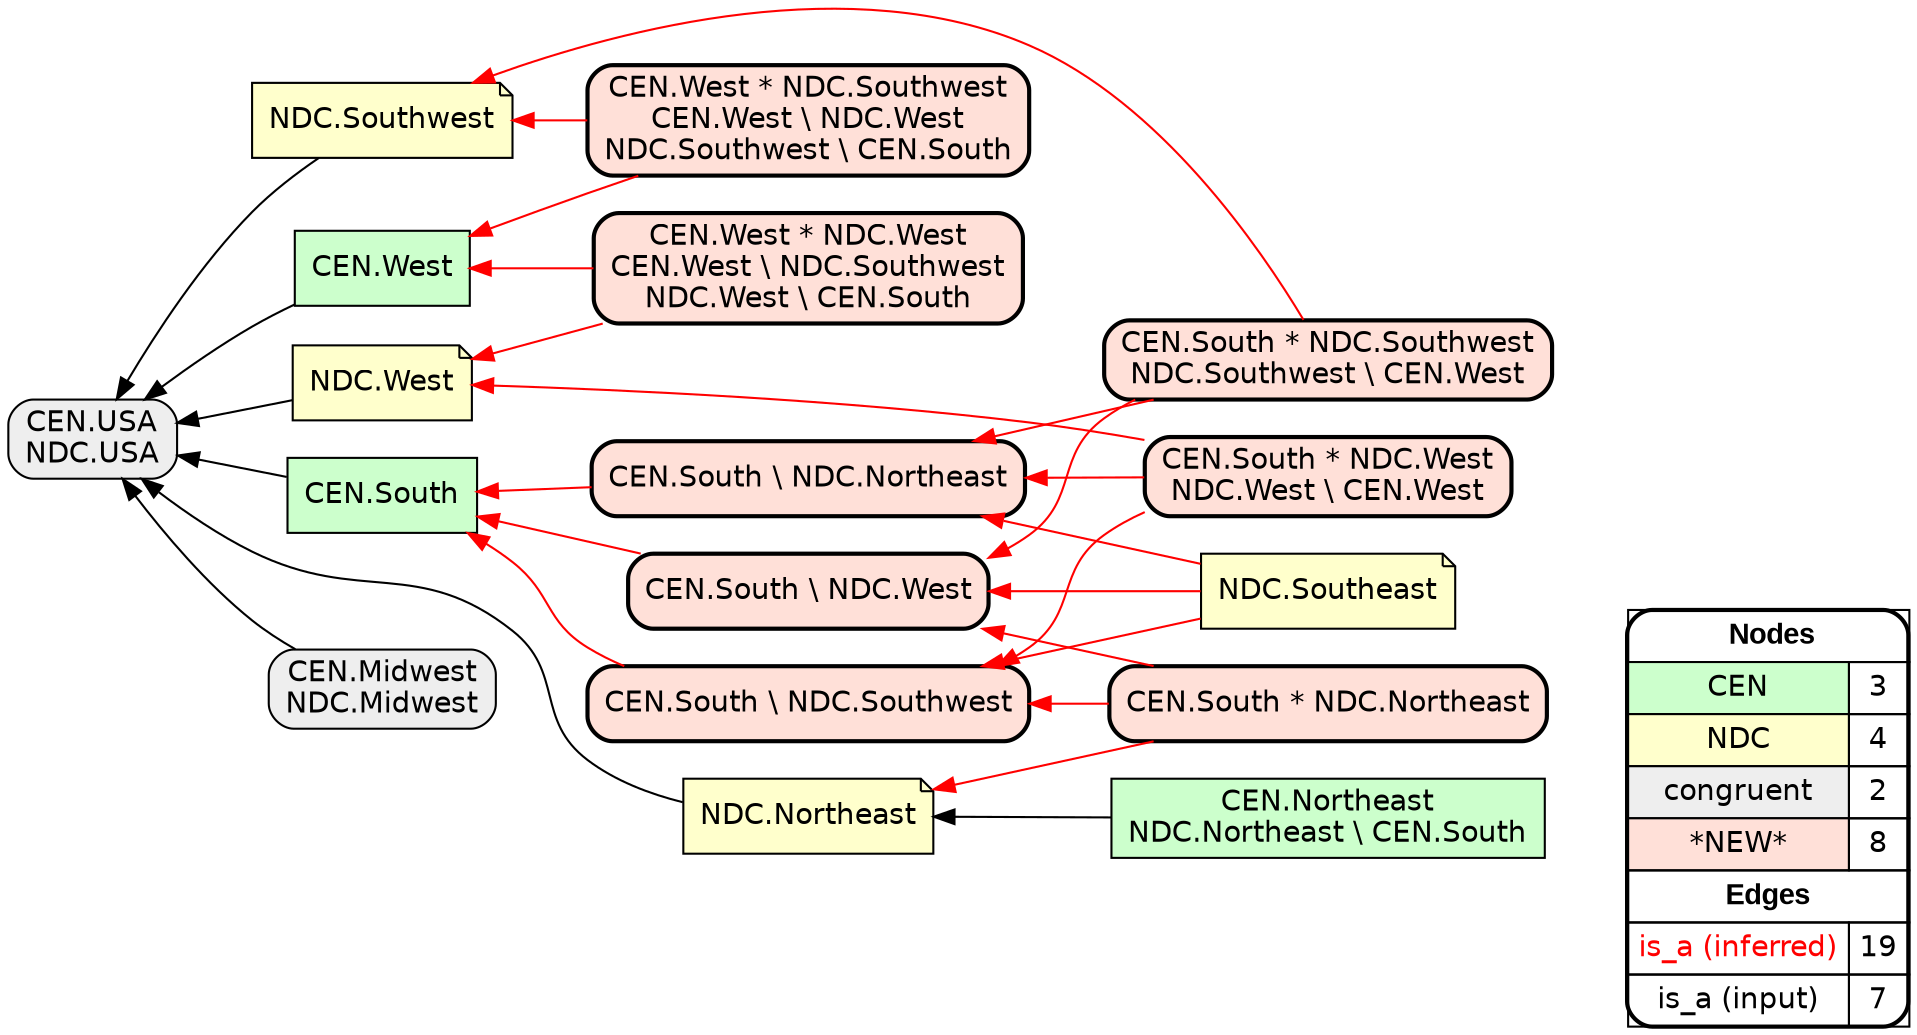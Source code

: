 digraph{
rankdir=RL
node[shape=box style=filled fillcolor="#CCFFCC" fontname="helvetica"] 
"CEN.Northeast\nNDC.Northeast \\ CEN.South"
"CEN.West"
"CEN.South"
node[shape=note style=filled fillcolor="#FFFFCC" fontname="helvetica"] 
"NDC.Southwest"
"NDC.West"
"NDC.Northeast"
"NDC.Southeast"
node[shape=box style="filled,rounded" fillcolor="#EEEEEE" fontname="helvetica"] 
"CEN.Midwest\nNDC.Midwest"
"CEN.USA\nNDC.USA"
node[shape=box style="filled,rounded,bold" fillcolor="#FFE0D8" fontname="helvetica"] 
"CEN.South \\ NDC.West"
"CEN.West * NDC.Southwest\nCEN.West \\ NDC.West\nNDC.Southwest \\ CEN.South"
"CEN.South \\ NDC.Southwest"
"CEN.South \\ NDC.Northeast"
"CEN.West * NDC.West\nCEN.West \\ NDC.Southwest\nNDC.West \\ CEN.South"
"CEN.South * NDC.Southwest\nNDC.Southwest \\ CEN.West"
"CEN.South * NDC.Northeast"
"CEN.South * NDC.West\nNDC.West \\ CEN.West"
edge[arrowhead=normal style=dotted color="#000000" constraint=true penwidth=1]
edge[arrowhead=normal style=solid color="#FF0000" constraint=true penwidth=1]
"CEN.South * NDC.Northeast" -> "NDC.Northeast"
"CEN.South * NDC.Southwest\nNDC.Southwest \\ CEN.West" -> "CEN.South \\ NDC.Northeast"
"NDC.Southeast" -> "CEN.South \\ NDC.West"
"CEN.South * NDC.Southwest\nNDC.Southwest \\ CEN.West" -> "CEN.South \\ NDC.West"
"CEN.South * NDC.West\nNDC.West \\ CEN.West" -> "NDC.West"
"CEN.South * NDC.West\nNDC.West \\ CEN.West" -> "CEN.South \\ NDC.Southwest"
"CEN.South \\ NDC.Southwest" -> "CEN.South"
"CEN.West * NDC.Southwest\nCEN.West \\ NDC.West\nNDC.Southwest \\ CEN.South" -> "CEN.West"
"CEN.South * NDC.Southwest\nNDC.Southwest \\ CEN.West" -> "NDC.Southwest"
"CEN.South * NDC.Northeast" -> "CEN.South \\ NDC.Southwest"
"NDC.Southeast" -> "CEN.South \\ NDC.Southwest"
"CEN.South * NDC.Northeast" -> "CEN.South \\ NDC.West"
"CEN.South * NDC.West\nNDC.West \\ CEN.West" -> "CEN.South \\ NDC.Northeast"
"CEN.South \\ NDC.West" -> "CEN.South"
"CEN.West * NDC.Southwest\nCEN.West \\ NDC.West\nNDC.Southwest \\ CEN.South" -> "NDC.Southwest"
"CEN.South \\ NDC.Northeast" -> "CEN.South"
"NDC.Southeast" -> "CEN.South \\ NDC.Northeast"
"CEN.West * NDC.West\nCEN.West \\ NDC.Southwest\nNDC.West \\ CEN.South" -> "CEN.West"
"CEN.West * NDC.West\nCEN.West \\ NDC.Southwest\nNDC.West \\ CEN.South" -> "NDC.West"
edge[arrowhead=normal style=solid color="#000000" constraint=true penwidth=1]
"CEN.West" -> "CEN.USA\nNDC.USA"
"NDC.West" -> "CEN.USA\nNDC.USA"
"CEN.Northeast\nNDC.Northeast \\ CEN.South" -> "NDC.Northeast"
"NDC.Northeast" -> "CEN.USA\nNDC.USA"
"CEN.Midwest\nNDC.Midwest" -> "CEN.USA\nNDC.USA"
"NDC.Southwest" -> "CEN.USA\nNDC.USA"
"CEN.South" -> "CEN.USA\nNDC.USA"
node[shape=box] 
{rank=source Legend [fillcolor= white margin=0 label=< 
 <TABLE BORDER="0" CELLBORDER="1" CELLSPACING="0" CELLPADDING="4"> 
<TR> <TD COLSPAN="2"><font face="Arial Black"> Nodes</font></TD> </TR> 
<TR> 
 <TD bgcolor="#CCFFCC" fontname="helvetica">CEN</TD> 
 <TD>3</TD> 
 </TR> 
<TR> 
 <TD bgcolor="#FFFFCC" fontname="helvetica">NDC</TD> 
 <TD>4</TD> 
 </TR> 
<TR> 
 <TD bgcolor="#EEEEEE" fontname="helvetica">congruent</TD> 
 <TD>2</TD> 
 </TR> 
<TR> 
 <TD bgcolor="#FFE0D8" fontname="helvetica">*NEW*</TD> 
 <TD>8</TD> 
 </TR> 
<TR> <TD COLSPAN="2"><font face = "Arial Black"> Edges </font></TD> </TR> 
<TR> 
 <TD><font color ="#FF0000">is_a (inferred)</font></TD><TD>19</TD>
</TR>
<TR> 
 <TD><font color ="#000000">is_a (input)</font></TD><TD>7</TD>
</TR>
</TABLE> 
 >] } 
}